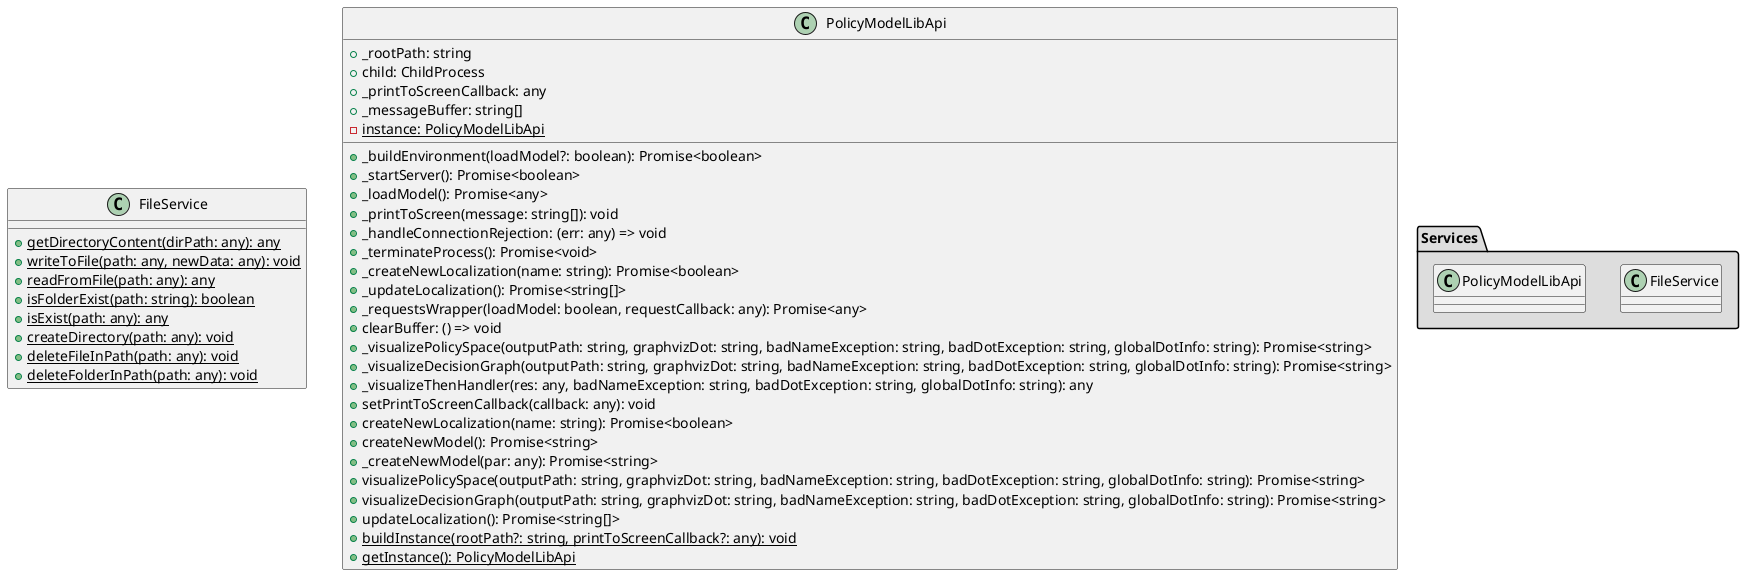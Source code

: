 @startuml

package Services #DDDDDD{
	class FileService
	class PolicyModelLibApi
}

class FileService {
    +{static} getDirectoryContent(dirPath: any): any
    +{static} writeToFile(path: any, newData: any): void
    +{static} readFromFile(path: any): any
    +{static} isFolderExist(path: string): boolean
    +{static} isExist(path: any): any
    +{static} createDirectory(path: any): void
    +{static} deleteFileInPath(path: any): void
    +{static} deleteFolderInPath(path: any): void
}

class PolicyModelLibApi {
    +_rootPath: string
    +child: ChildProcess
    +_printToScreenCallback: any
    +_messageBuffer: string[]
    +_buildEnvironment(loadModel?: boolean): Promise<boolean>
    +_startServer(): Promise<boolean>
    +_loadModel(): Promise<any>
    +_printToScreen(message: string[]): void
    +_handleConnectionRejection: (err: any) => void
    +_terminateProcess(): Promise<void>
    +_createNewLocalization(name: string): Promise<boolean>
    +_updateLocalization(): Promise<string[]>
    +_requestsWrapper(loadModel: boolean, requestCallback: any): Promise<any>
    +clearBuffer: () => void
    +_visualizePolicySpace(outputPath: string, graphvizDot: string, badNameException: string, badDotException: string, globalDotInfo: string): Promise<string>
    +_visualizeDecisionGraph(outputPath: string, graphvizDot: string, badNameException: string, badDotException: string, globalDotInfo: string): Promise<string>
    +_visualizeThenHandler(res: any, badNameException: string, badDotException: string, globalDotInfo: string): any
    +setPrintToScreenCallback(callback: any): void
    +createNewLocalization(name: string): Promise<boolean>
    +createNewModel(): Promise<string>
    +_createNewModel(par: any): Promise<string>
    +visualizePolicySpace(outputPath: string, graphvizDot: string, badNameException: string, badDotException: string, globalDotInfo: string): Promise<string>
    +visualizeDecisionGraph(outputPath: string, graphvizDot: string, badNameException: string, badDotException: string, globalDotInfo: string): Promise<string>
    +updateLocalization(): Promise<string[]>
    -{static} instance: PolicyModelLibApi
    +{static} buildInstance(rootPath?: string, printToScreenCallback?: any): void
    +{static} getInstance(): PolicyModelLibApi
}
@enduml
